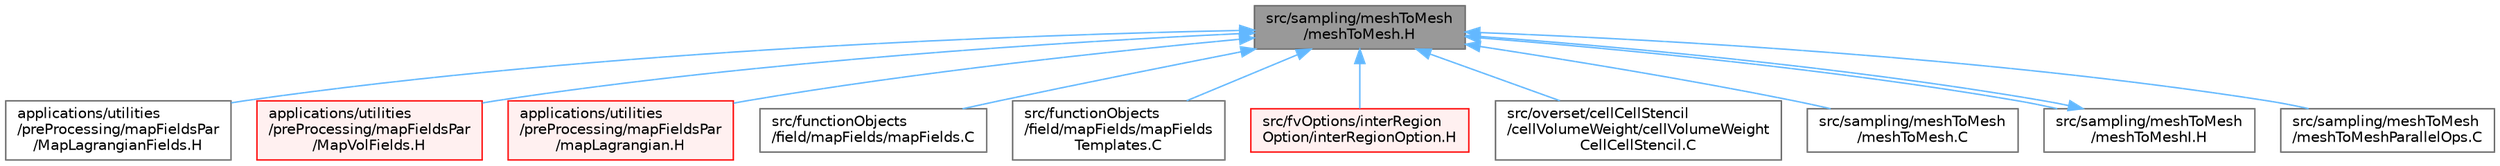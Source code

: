 digraph "src/sampling/meshToMesh/meshToMesh.H"
{
 // LATEX_PDF_SIZE
  bgcolor="transparent";
  edge [fontname=Helvetica,fontsize=10,labelfontname=Helvetica,labelfontsize=10];
  node [fontname=Helvetica,fontsize=10,shape=box,height=0.2,width=0.4];
  Node1 [id="Node000001",label="src/sampling/meshToMesh\l/meshToMesh.H",height=0.2,width=0.4,color="gray40", fillcolor="grey60", style="filled", fontcolor="black",tooltip=" "];
  Node1 -> Node2 [id="edge1_Node000001_Node000002",dir="back",color="steelblue1",style="solid",tooltip=" "];
  Node2 [id="Node000002",label="applications/utilities\l/preProcessing/mapFieldsPar\l/MapLagrangianFields.H",height=0.2,width=0.4,color="grey40", fillcolor="white", style="filled",URL="$mapFieldsPar_2MapLagrangianFields_8H.html",tooltip="Gets the indices of (source)particles that have been appended to the target cloud and maps the lagran..."];
  Node1 -> Node3 [id="edge2_Node000001_Node000003",dir="back",color="steelblue1",style="solid",tooltip=" "];
  Node3 [id="Node000003",label="applications/utilities\l/preProcessing/mapFieldsPar\l/MapVolFields.H",height=0.2,width=0.4,color="red", fillcolor="#FFF0F0", style="filled",URL="$mapFieldsPar_2MapVolFields_8H.html",tooltip=" "];
  Node1 -> Node5 [id="edge3_Node000001_Node000005",dir="back",color="steelblue1",style="solid",tooltip=" "];
  Node5 [id="Node000005",label="applications/utilities\l/preProcessing/mapFieldsPar\l/mapLagrangian.H",height=0.2,width=0.4,color="red", fillcolor="#FFF0F0", style="filled",URL="$mapFieldsPar_2mapLagrangian_8H.html",tooltip="Maps lagrangian positions and fields."];
  Node1 -> Node6 [id="edge4_Node000001_Node000006",dir="back",color="steelblue1",style="solid",tooltip=" "];
  Node6 [id="Node000006",label="src/functionObjects\l/field/mapFields/mapFields.C",height=0.2,width=0.4,color="grey40", fillcolor="white", style="filled",URL="$src_2functionObjects_2field_2mapFields_2mapFields_8C.html",tooltip=" "];
  Node1 -> Node7 [id="edge5_Node000001_Node000007",dir="back",color="steelblue1",style="solid",tooltip=" "];
  Node7 [id="Node000007",label="src/functionObjects\l/field/mapFields/mapFields\lTemplates.C",height=0.2,width=0.4,color="grey40", fillcolor="white", style="filled",URL="$mapFieldsTemplates_8C.html",tooltip=" "];
  Node1 -> Node8 [id="edge6_Node000001_Node000008",dir="back",color="steelblue1",style="solid",tooltip=" "];
  Node8 [id="Node000008",label="src/fvOptions/interRegion\lOption/interRegionOption.H",height=0.2,width=0.4,color="red", fillcolor="#FFF0F0", style="filled",URL="$interRegionOption_8H.html",tooltip=" "];
  Node1 -> Node22 [id="edge7_Node000001_Node000022",dir="back",color="steelblue1",style="solid",tooltip=" "];
  Node22 [id="Node000022",label="src/overset/cellCellStencil\l/cellVolumeWeight/cellVolumeWeight\lCellCellStencil.C",height=0.2,width=0.4,color="grey40", fillcolor="white", style="filled",URL="$cellVolumeWeightCellCellStencil_8C.html",tooltip=" "];
  Node1 -> Node23 [id="edge8_Node000001_Node000023",dir="back",color="steelblue1",style="solid",tooltip=" "];
  Node23 [id="Node000023",label="src/sampling/meshToMesh\l/meshToMesh.C",height=0.2,width=0.4,color="grey40", fillcolor="white", style="filled",URL="$meshToMesh_8C.html",tooltip=" "];
  Node1 -> Node24 [id="edge9_Node000001_Node000024",dir="back",color="steelblue1",style="solid",tooltip=" "];
  Node24 [id="Node000024",label="src/sampling/meshToMesh\l/meshToMeshI.H",height=0.2,width=0.4,color="grey40", fillcolor="white", style="filled",URL="$meshToMeshI_8H.html",tooltip=" "];
  Node24 -> Node1 [id="edge10_Node000024_Node000001",dir="back",color="steelblue1",style="solid",tooltip=" "];
  Node1 -> Node25 [id="edge11_Node000001_Node000025",dir="back",color="steelblue1",style="solid",tooltip=" "];
  Node25 [id="Node000025",label="src/sampling/meshToMesh\l/meshToMeshParallelOps.C",height=0.2,width=0.4,color="grey40", fillcolor="white", style="filled",URL="$meshToMeshParallelOps_8C.html",tooltip=" "];
}
